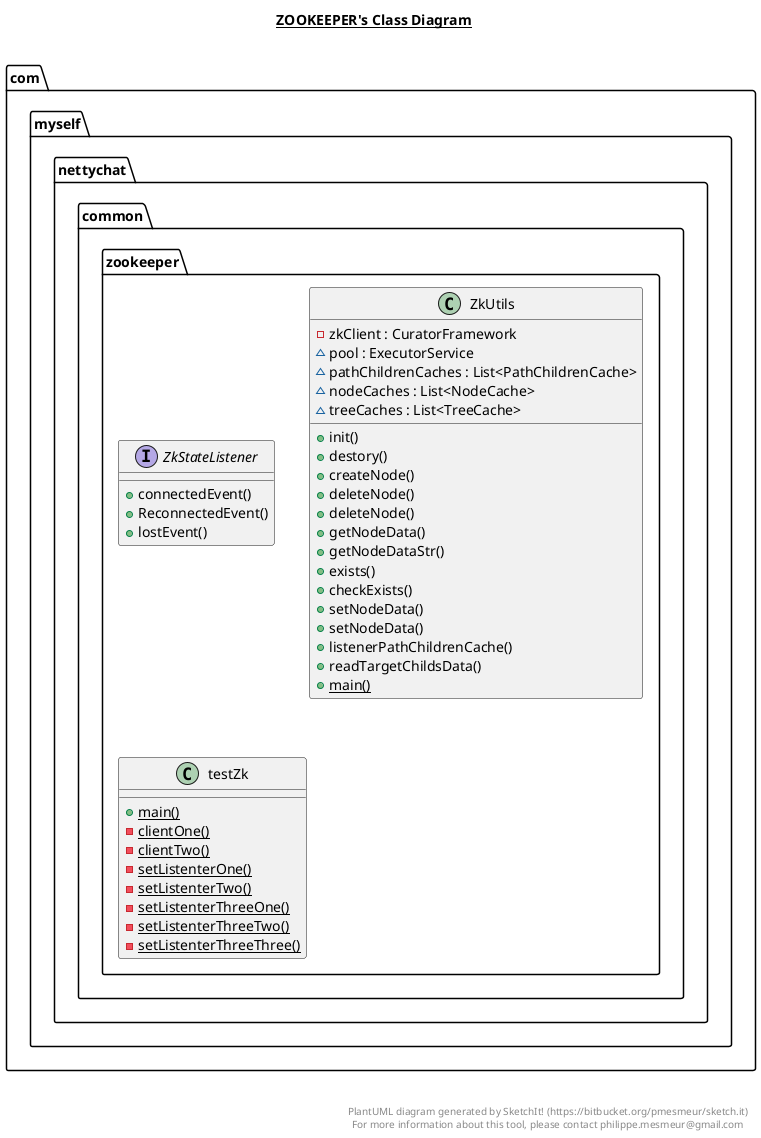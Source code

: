@startuml

title __ZOOKEEPER's Class Diagram__\n

  package com.myself.nettychat {
    package com.myself.nettychat.common.zookeeper {
      interface ZkStateListener {
          + connectedEvent()
          + ReconnectedEvent()
          + lostEvent()
      }
    }
  }
  

  package com.myself.nettychat {
    package com.myself.nettychat.common.zookeeper {
      class ZkUtils {
          - zkClient : CuratorFramework
          ~ pool : ExecutorService
          ~ pathChildrenCaches : List<PathChildrenCache>
          ~ nodeCaches : List<NodeCache>
          ~ treeCaches : List<TreeCache>
          + init()
          + destory()
          + createNode()
          + deleteNode()
          + deleteNode()
          + getNodeData()
          + getNodeDataStr()
          + exists()
          + checkExists()
          + setNodeData()
          + setNodeData()
          + listenerPathChildrenCache()
          + readTargetChildsData()
          {static} + main()
      }
    }
  }
  

  package com.myself.nettychat {
    package com.myself.nettychat.common.zookeeper {
      class testZk {
          {static} + main()
          {static} - clientOne()
          {static} - clientTwo()
          {static} - setListenterOne()
          {static} - setListenterTwo()
          {static} - setListenterThreeOne()
          {static} - setListenterThreeTwo()
          {static} - setListenterThreeThree()
      }
    }
  }
  



right footer


PlantUML diagram generated by SketchIt! (https://bitbucket.org/pmesmeur/sketch.it)
For more information about this tool, please contact philippe.mesmeur@gmail.com
endfooter

@enduml

